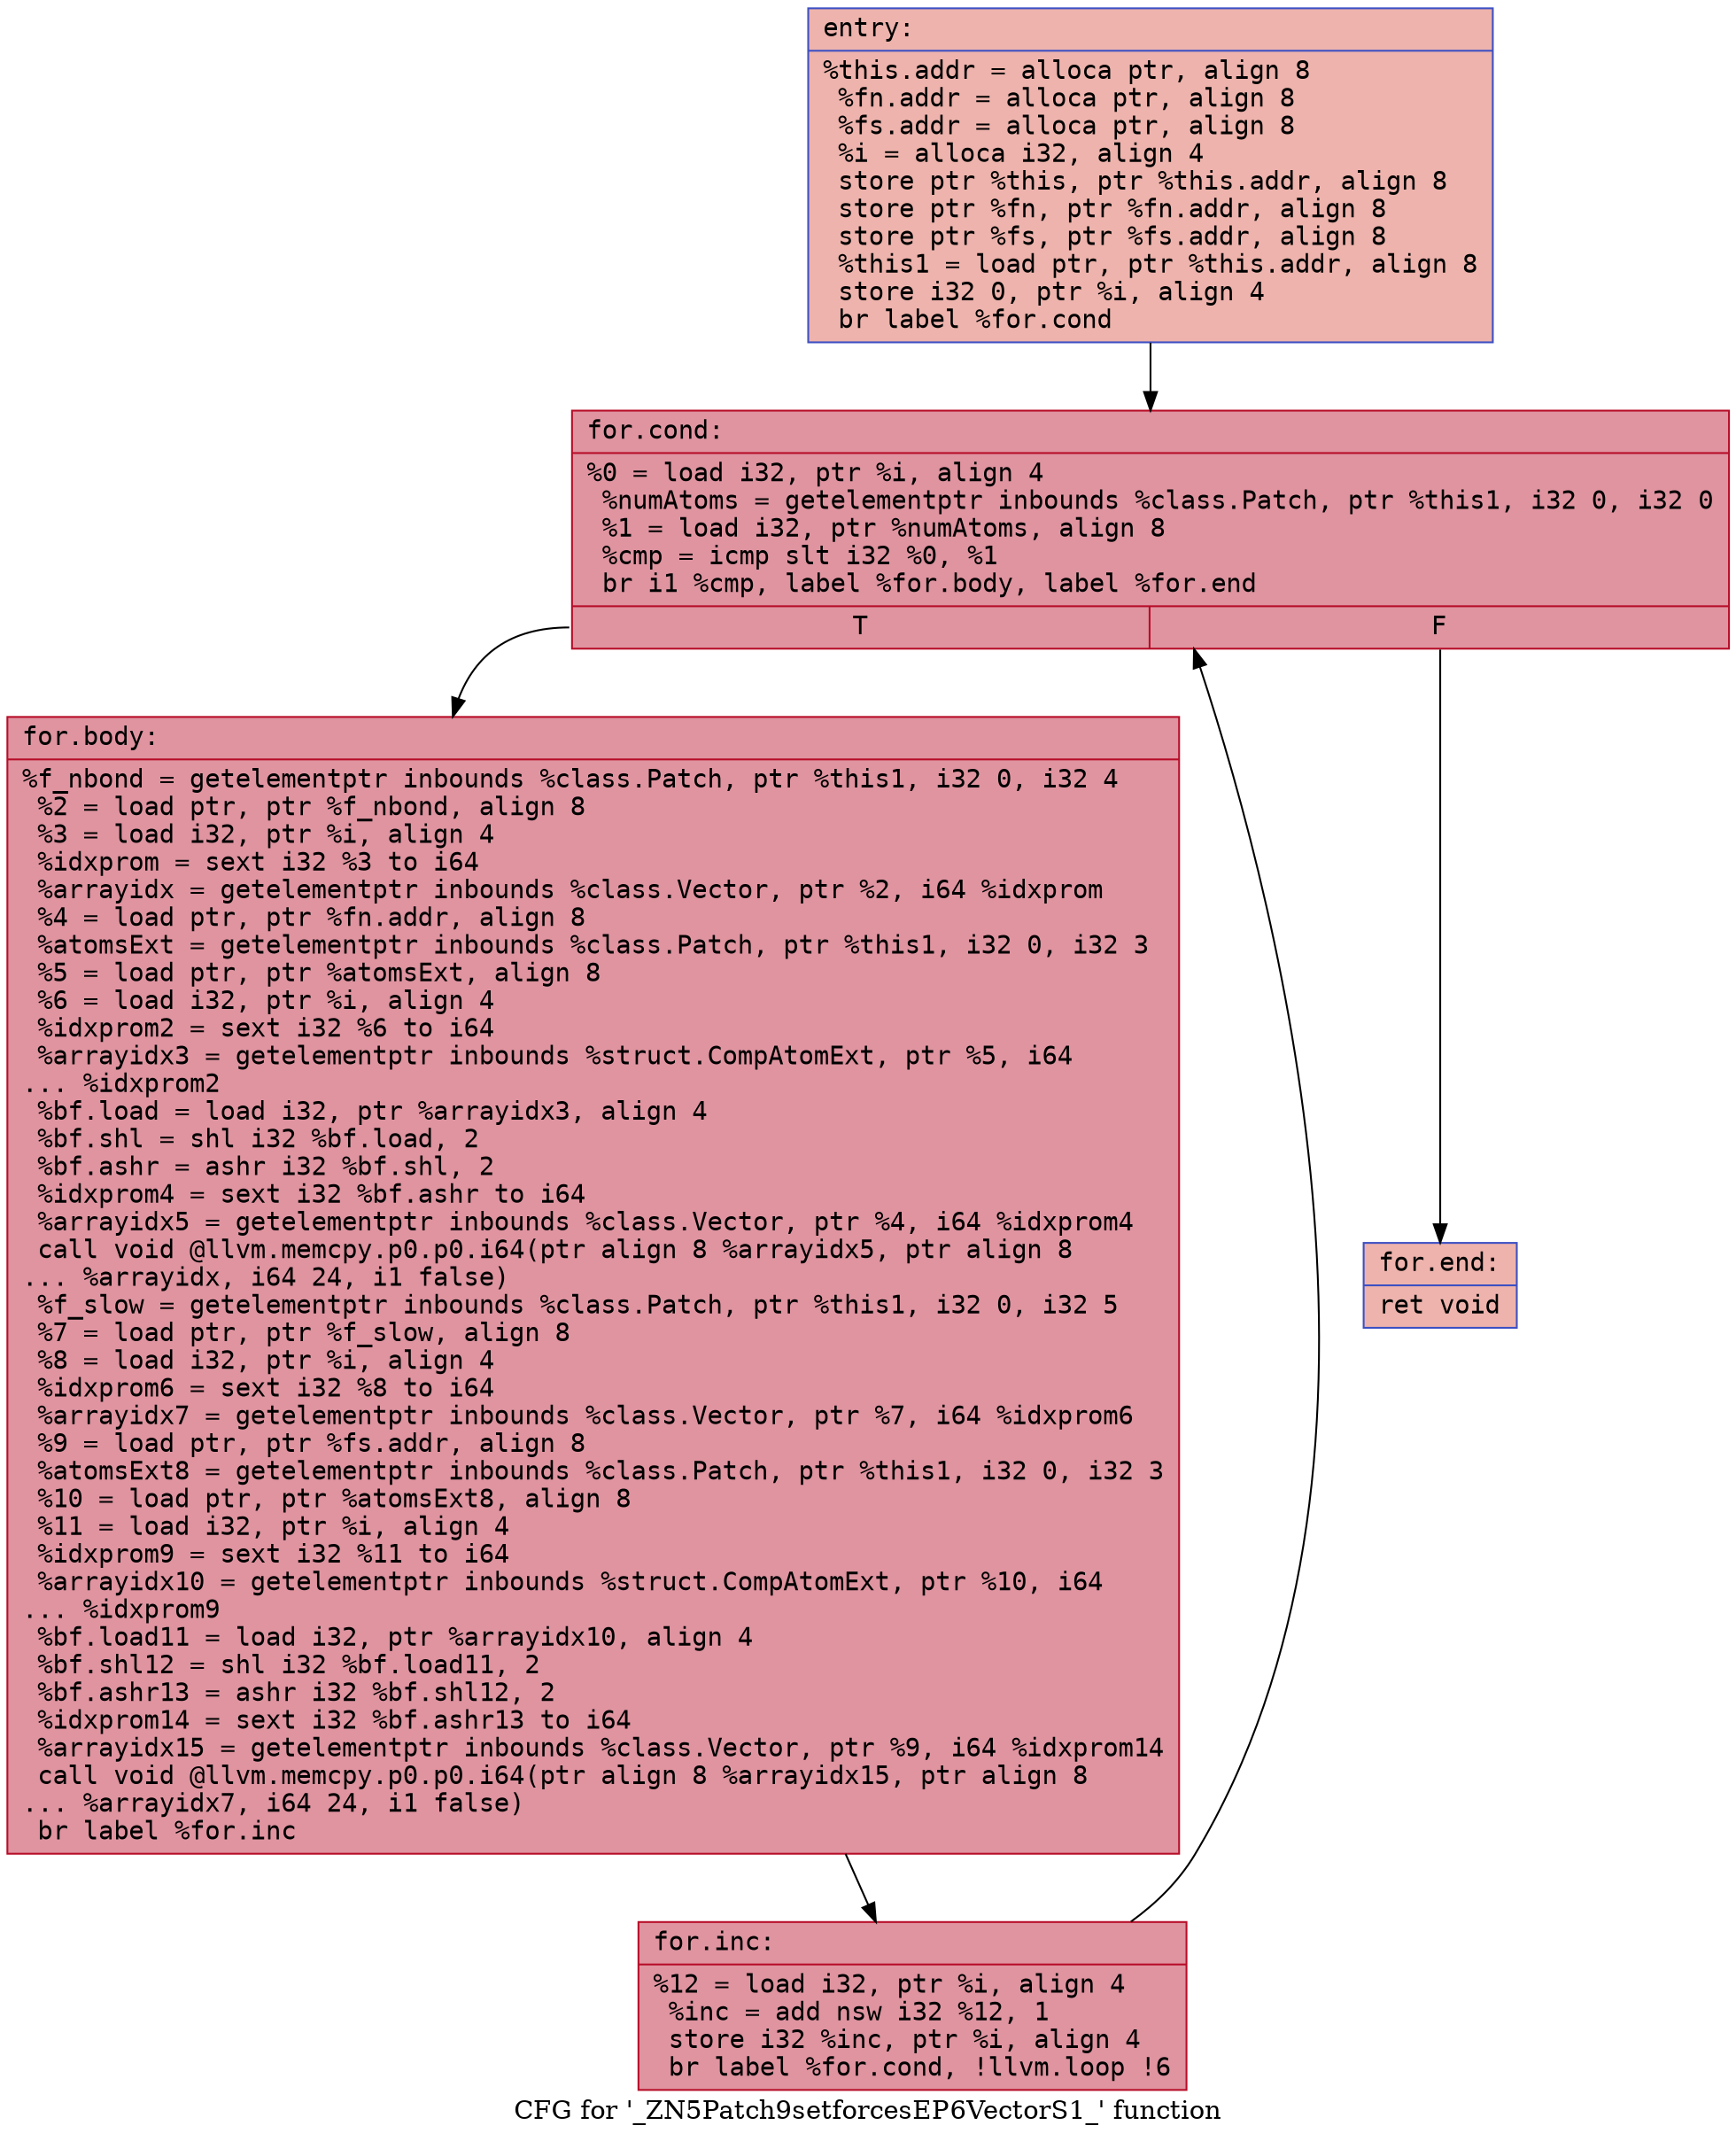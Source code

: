 digraph "CFG for '_ZN5Patch9setforcesEP6VectorS1_' function" {
	label="CFG for '_ZN5Patch9setforcesEP6VectorS1_' function";

	Node0x55fb27d6ccb0 [shape=record,color="#3d50c3ff", style=filled, fillcolor="#d6524470" fontname="Courier",label="{entry:\l|  %this.addr = alloca ptr, align 8\l  %fn.addr = alloca ptr, align 8\l  %fs.addr = alloca ptr, align 8\l  %i = alloca i32, align 4\l  store ptr %this, ptr %this.addr, align 8\l  store ptr %fn, ptr %fn.addr, align 8\l  store ptr %fs, ptr %fs.addr, align 8\l  %this1 = load ptr, ptr %this.addr, align 8\l  store i32 0, ptr %i, align 4\l  br label %for.cond\l}"];
	Node0x55fb27d6ccb0 -> Node0x55fb27d6d280[tooltip="entry -> for.cond\nProbability 100.00%" ];
	Node0x55fb27d6d280 [shape=record,color="#b70d28ff", style=filled, fillcolor="#b70d2870" fontname="Courier",label="{for.cond:\l|  %0 = load i32, ptr %i, align 4\l  %numAtoms = getelementptr inbounds %class.Patch, ptr %this1, i32 0, i32 0\l  %1 = load i32, ptr %numAtoms, align 8\l  %cmp = icmp slt i32 %0, %1\l  br i1 %cmp, label %for.body, label %for.end\l|{<s0>T|<s1>F}}"];
	Node0x55fb27d6d280:s0 -> Node0x55fb27d6d5e0[tooltip="for.cond -> for.body\nProbability 96.88%" ];
	Node0x55fb27d6d280:s1 -> Node0x55fb27d6d800[tooltip="for.cond -> for.end\nProbability 3.12%" ];
	Node0x55fb27d6d5e0 [shape=record,color="#b70d28ff", style=filled, fillcolor="#b70d2870" fontname="Courier",label="{for.body:\l|  %f_nbond = getelementptr inbounds %class.Patch, ptr %this1, i32 0, i32 4\l  %2 = load ptr, ptr %f_nbond, align 8\l  %3 = load i32, ptr %i, align 4\l  %idxprom = sext i32 %3 to i64\l  %arrayidx = getelementptr inbounds %class.Vector, ptr %2, i64 %idxprom\l  %4 = load ptr, ptr %fn.addr, align 8\l  %atomsExt = getelementptr inbounds %class.Patch, ptr %this1, i32 0, i32 3\l  %5 = load ptr, ptr %atomsExt, align 8\l  %6 = load i32, ptr %i, align 4\l  %idxprom2 = sext i32 %6 to i64\l  %arrayidx3 = getelementptr inbounds %struct.CompAtomExt, ptr %5, i64\l... %idxprom2\l  %bf.load = load i32, ptr %arrayidx3, align 4\l  %bf.shl = shl i32 %bf.load, 2\l  %bf.ashr = ashr i32 %bf.shl, 2\l  %idxprom4 = sext i32 %bf.ashr to i64\l  %arrayidx5 = getelementptr inbounds %class.Vector, ptr %4, i64 %idxprom4\l  call void @llvm.memcpy.p0.p0.i64(ptr align 8 %arrayidx5, ptr align 8\l... %arrayidx, i64 24, i1 false)\l  %f_slow = getelementptr inbounds %class.Patch, ptr %this1, i32 0, i32 5\l  %7 = load ptr, ptr %f_slow, align 8\l  %8 = load i32, ptr %i, align 4\l  %idxprom6 = sext i32 %8 to i64\l  %arrayidx7 = getelementptr inbounds %class.Vector, ptr %7, i64 %idxprom6\l  %9 = load ptr, ptr %fs.addr, align 8\l  %atomsExt8 = getelementptr inbounds %class.Patch, ptr %this1, i32 0, i32 3\l  %10 = load ptr, ptr %atomsExt8, align 8\l  %11 = load i32, ptr %i, align 4\l  %idxprom9 = sext i32 %11 to i64\l  %arrayidx10 = getelementptr inbounds %struct.CompAtomExt, ptr %10, i64\l... %idxprom9\l  %bf.load11 = load i32, ptr %arrayidx10, align 4\l  %bf.shl12 = shl i32 %bf.load11, 2\l  %bf.ashr13 = ashr i32 %bf.shl12, 2\l  %idxprom14 = sext i32 %bf.ashr13 to i64\l  %arrayidx15 = getelementptr inbounds %class.Vector, ptr %9, i64 %idxprom14\l  call void @llvm.memcpy.p0.p0.i64(ptr align 8 %arrayidx15, ptr align 8\l... %arrayidx7, i64 24, i1 false)\l  br label %for.inc\l}"];
	Node0x55fb27d6d5e0 -> Node0x55fb27d6f630[tooltip="for.body -> for.inc\nProbability 100.00%" ];
	Node0x55fb27d6f630 [shape=record,color="#b70d28ff", style=filled, fillcolor="#b70d2870" fontname="Courier",label="{for.inc:\l|  %12 = load i32, ptr %i, align 4\l  %inc = add nsw i32 %12, 1\l  store i32 %inc, ptr %i, align 4\l  br label %for.cond, !llvm.loop !6\l}"];
	Node0x55fb27d6f630 -> Node0x55fb27d6d280[tooltip="for.inc -> for.cond\nProbability 100.00%" ];
	Node0x55fb27d6d800 [shape=record,color="#3d50c3ff", style=filled, fillcolor="#d6524470" fontname="Courier",label="{for.end:\l|  ret void\l}"];
}
